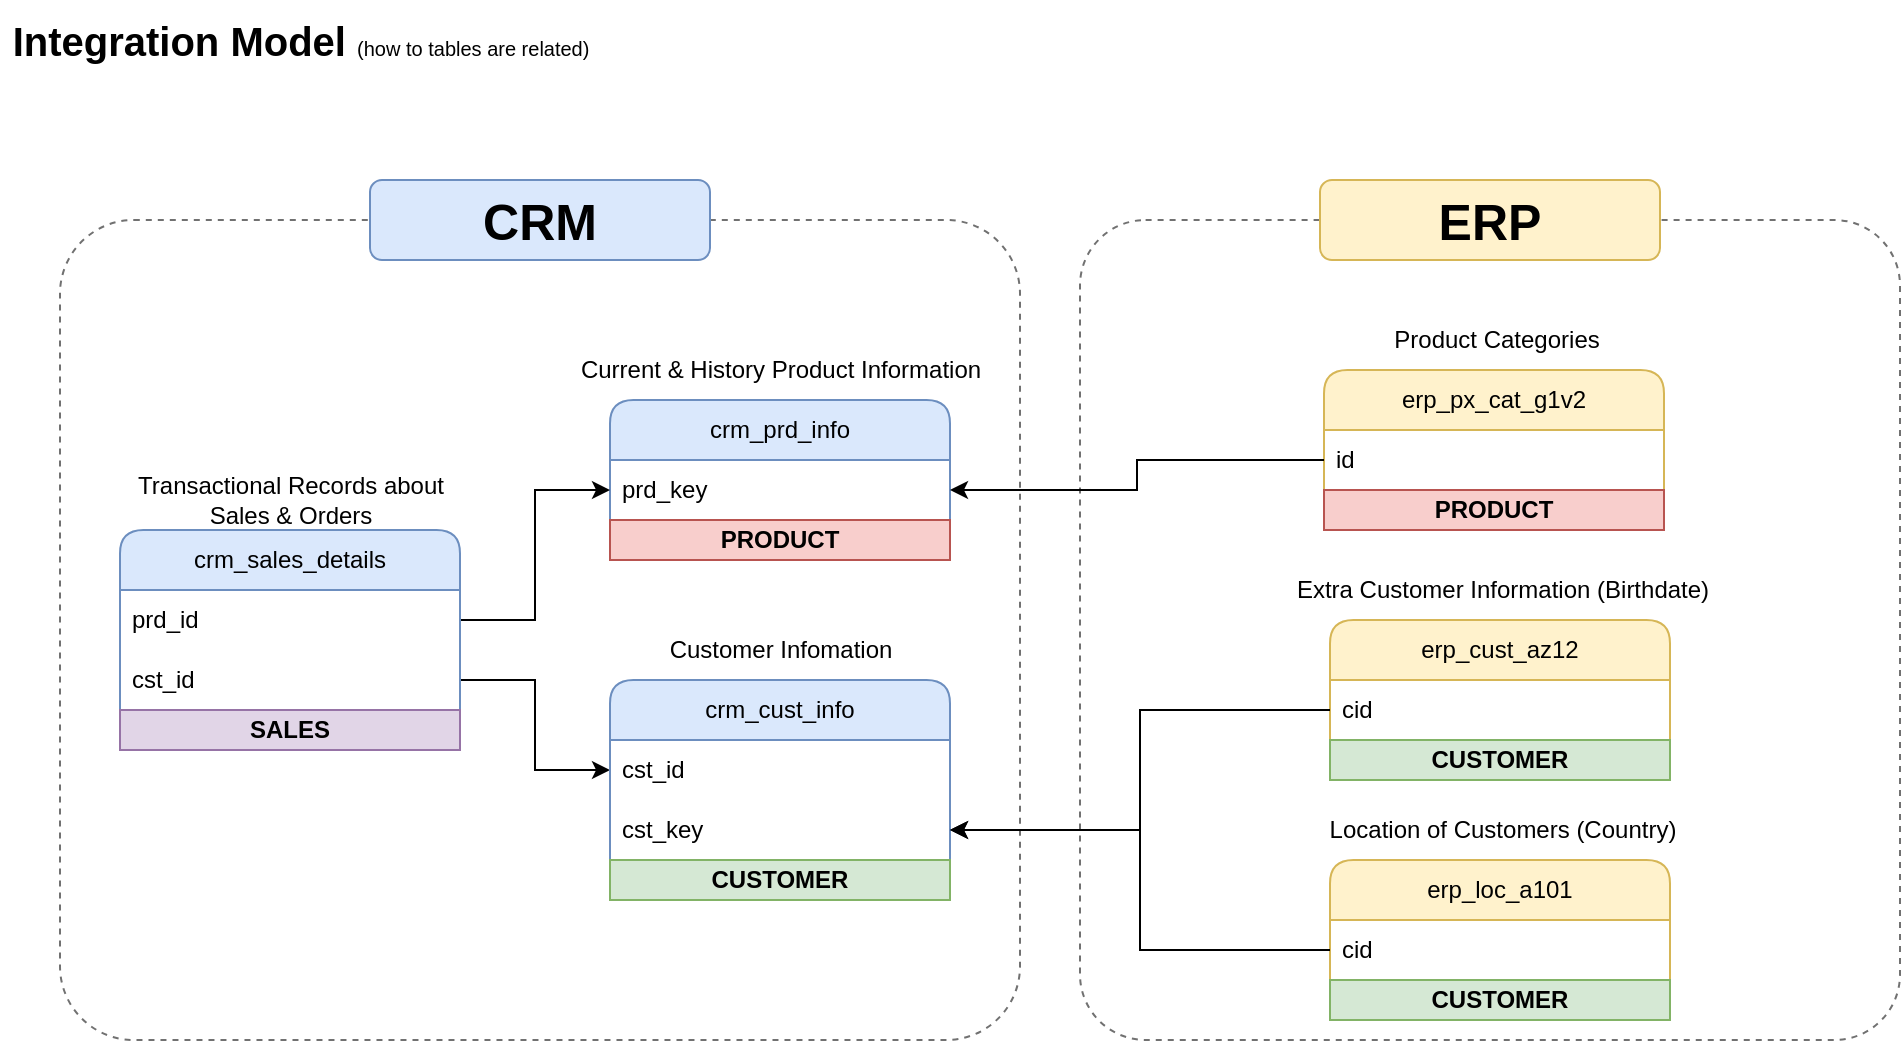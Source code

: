 <mxfile version="27.0.9">
  <diagram name="Page-1" id="VIIKubmWFVGxRUoccEoA">
    <mxGraphModel dx="1042" dy="626" grid="1" gridSize="10" guides="1" tooltips="1" connect="1" arrows="1" fold="1" page="1" pageScale="1" pageWidth="1200" pageHeight="1920" math="0" shadow="0">
      <root>
        <mxCell id="0" />
        <mxCell id="1" parent="0" />
        <mxCell id="sOMUqCMNuNjhmhYK4FBL-41" value="" style="rounded=1;whiteSpace=wrap;html=1;fillColor=none;dashed=1;strokeColor=#717171;arcSize=8;" parent="1" vertex="1">
          <mxGeometry x="560" y="120" width="410" height="410" as="geometry" />
        </mxCell>
        <mxCell id="sOMUqCMNuNjhmhYK4FBL-39" value="" style="rounded=1;whiteSpace=wrap;html=1;fillColor=none;dashed=1;strokeColor=#717171;arcSize=9;" parent="1" vertex="1">
          <mxGeometry x="50" y="120" width="480" height="410" as="geometry" />
        </mxCell>
        <mxCell id="sOMUqCMNuNjhmhYK4FBL-1" value="&lt;font style=&quot;font-size: 20px;&quot;&gt;Integration Model &lt;/font&gt;&lt;font size=&quot;1&quot; style=&quot;font-weight: 400;&quot;&gt;(how to tables are related)&lt;/font&gt;" style="text;html=1;align=center;verticalAlign=middle;resizable=0;points=[];autosize=1;strokeColor=none;fillColor=none;fontStyle=1" parent="1" vertex="1">
          <mxGeometry x="20" y="10" width="300" height="40" as="geometry" />
        </mxCell>
        <mxCell id="sOMUqCMNuNjhmhYK4FBL-13" value="" style="group" parent="1" vertex="1" connectable="0">
          <mxGeometry x="300" y="180" width="220" height="90" as="geometry" />
        </mxCell>
        <mxCell id="sOMUqCMNuNjhmhYK4FBL-7" value="&lt;span&gt;crm_prd_info&lt;/span&gt;" style="swimlane;fontStyle=0;childLayout=stackLayout;horizontal=1;startSize=30;horizontalStack=0;resizeParent=1;resizeParentMax=0;resizeLast=0;collapsible=1;marginBottom=0;whiteSpace=wrap;html=1;rounded=1;arcSize=13;fillColor=#dae8fc;strokeColor=#6c8ebf;" parent="sOMUqCMNuNjhmhYK4FBL-13" vertex="1">
          <mxGeometry x="25" y="30" width="170" height="80" as="geometry" />
        </mxCell>
        <mxCell id="sOMUqCMNuNjhmhYK4FBL-8" value="prd_key" style="text;strokeColor=none;fillColor=none;align=left;verticalAlign=middle;spacingLeft=4;spacingRight=4;overflow=hidden;points=[[0,0.5],[1,0.5]];portConstraint=eastwest;rotatable=0;whiteSpace=wrap;html=1;" parent="sOMUqCMNuNjhmhYK4FBL-7" vertex="1">
          <mxGeometry y="30" width="170" height="30" as="geometry" />
        </mxCell>
        <mxCell id="Tmu2ibRU13lGEKqoVIrc-1" value="PRODUCT" style="whiteSpace=wrap;html=1;fontStyle=1;fillColor=#f8cecc;strokeColor=#b85450;" vertex="1" parent="sOMUqCMNuNjhmhYK4FBL-7">
          <mxGeometry y="60" width="170" height="20" as="geometry" />
        </mxCell>
        <mxCell id="sOMUqCMNuNjhmhYK4FBL-9" value="Current &amp;amp; History Product Information" style="text;html=1;align=center;verticalAlign=middle;resizable=0;points=[];autosize=1;strokeColor=none;fillColor=none;" parent="sOMUqCMNuNjhmhYK4FBL-13" vertex="1">
          <mxGeometry width="220" height="30" as="geometry" />
        </mxCell>
        <mxCell id="sOMUqCMNuNjhmhYK4FBL-18" value="" style="edgeStyle=orthogonalEdgeStyle;rounded=0;orthogonalLoop=1;jettySize=auto;html=1;entryX=0;entryY=0.5;entryDx=0;entryDy=0;" parent="1" source="sOMUqCMNuNjhmhYK4FBL-17" target="sOMUqCMNuNjhmhYK4FBL-3" edge="1">
          <mxGeometry relative="1" as="geometry" />
        </mxCell>
        <mxCell id="sOMUqCMNuNjhmhYK4FBL-19" style="edgeStyle=orthogonalEdgeStyle;rounded=0;orthogonalLoop=1;jettySize=auto;html=1;entryX=0;entryY=0.5;entryDx=0;entryDy=0;" parent="1" source="sOMUqCMNuNjhmhYK4FBL-12" target="sOMUqCMNuNjhmhYK4FBL-8" edge="1">
          <mxGeometry relative="1" as="geometry" />
        </mxCell>
        <mxCell id="sOMUqCMNuNjhmhYK4FBL-20" value="" style="group" parent="1" vertex="1" connectable="0">
          <mxGeometry x="325" y="320" width="170" height="90" as="geometry" />
        </mxCell>
        <mxCell id="sOMUqCMNuNjhmhYK4FBL-2" value="&lt;span&gt;crm_cust_info&lt;/span&gt;" style="swimlane;fontStyle=0;childLayout=stackLayout;horizontal=1;startSize=30;horizontalStack=0;resizeParent=1;resizeParentMax=0;resizeLast=0;collapsible=1;marginBottom=0;whiteSpace=wrap;html=1;rounded=1;arcSize=13;fillColor=#dae8fc;strokeColor=#6c8ebf;" parent="sOMUqCMNuNjhmhYK4FBL-20" vertex="1">
          <mxGeometry y="30" width="170" height="110" as="geometry" />
        </mxCell>
        <mxCell id="sOMUqCMNuNjhmhYK4FBL-3" value="cst_id" style="text;strokeColor=none;fillColor=none;align=left;verticalAlign=middle;spacingLeft=4;spacingRight=4;overflow=hidden;points=[[0,0.5],[1,0.5]];portConstraint=eastwest;rotatable=0;whiteSpace=wrap;html=1;" parent="sOMUqCMNuNjhmhYK4FBL-2" vertex="1">
          <mxGeometry y="30" width="170" height="30" as="geometry" />
        </mxCell>
        <mxCell id="sOMUqCMNuNjhmhYK4FBL-25" value="cst_key" style="text;strokeColor=none;fillColor=none;align=left;verticalAlign=middle;spacingLeft=4;spacingRight=4;overflow=hidden;points=[[0,0.5],[1,0.5]];portConstraint=eastwest;rotatable=0;whiteSpace=wrap;html=1;" parent="sOMUqCMNuNjhmhYK4FBL-2" vertex="1">
          <mxGeometry y="60" width="170" height="30" as="geometry" />
        </mxCell>
        <mxCell id="Tmu2ibRU13lGEKqoVIrc-2" value="CUSTOMER" style="whiteSpace=wrap;html=1;fontStyle=1;fillColor=#d5e8d4;strokeColor=#82b366;" vertex="1" parent="sOMUqCMNuNjhmhYK4FBL-2">
          <mxGeometry y="90" width="170" height="20" as="geometry" />
        </mxCell>
        <mxCell id="sOMUqCMNuNjhmhYK4FBL-6" value="Customer Infomation" style="text;html=1;align=center;verticalAlign=middle;resizable=0;points=[];autosize=1;strokeColor=none;fillColor=none;" parent="sOMUqCMNuNjhmhYK4FBL-20" vertex="1">
          <mxGeometry x="20" width="130" height="30" as="geometry" />
        </mxCell>
        <mxCell id="sOMUqCMNuNjhmhYK4FBL-21" value="" style="group" parent="1" vertex="1" connectable="0">
          <mxGeometry x="660" y="290" width="226" height="90" as="geometry" />
        </mxCell>
        <mxCell id="sOMUqCMNuNjhmhYK4FBL-22" value="erp_cust_az12" style="swimlane;fontStyle=0;childLayout=stackLayout;horizontal=1;startSize=30;horizontalStack=0;resizeParent=1;resizeParentMax=0;resizeLast=0;collapsible=1;marginBottom=0;whiteSpace=wrap;html=1;rounded=1;arcSize=13;fillColor=#fff2cc;strokeColor=#d6b656;" parent="sOMUqCMNuNjhmhYK4FBL-21" vertex="1">
          <mxGeometry x="25" y="30" width="170" height="80" as="geometry" />
        </mxCell>
        <mxCell id="sOMUqCMNuNjhmhYK4FBL-23" value="cid" style="text;strokeColor=none;fillColor=none;align=left;verticalAlign=middle;spacingLeft=4;spacingRight=4;overflow=hidden;points=[[0,0.5],[1,0.5]];portConstraint=eastwest;rotatable=0;whiteSpace=wrap;html=1;" parent="sOMUqCMNuNjhmhYK4FBL-22" vertex="1">
          <mxGeometry y="30" width="170" height="30" as="geometry" />
        </mxCell>
        <mxCell id="Tmu2ibRU13lGEKqoVIrc-4" value="CUSTOMER" style="whiteSpace=wrap;html=1;fontStyle=1;fillColor=#d5e8d4;strokeColor=#82b366;" vertex="1" parent="sOMUqCMNuNjhmhYK4FBL-22">
          <mxGeometry y="60" width="170" height="20" as="geometry" />
        </mxCell>
        <mxCell id="sOMUqCMNuNjhmhYK4FBL-24" value="Extra Customer Information (Birthdate)" style="text;html=1;align=center;verticalAlign=middle;resizable=0;points=[];autosize=1;strokeColor=none;fillColor=none;" parent="sOMUqCMNuNjhmhYK4FBL-21" vertex="1">
          <mxGeometry x="-4" width="230" height="30" as="geometry" />
        </mxCell>
        <mxCell id="sOMUqCMNuNjhmhYK4FBL-27" style="edgeStyle=orthogonalEdgeStyle;rounded=0;orthogonalLoop=1;jettySize=auto;html=1;entryX=1;entryY=0.5;entryDx=0;entryDy=0;" parent="1" source="sOMUqCMNuNjhmhYK4FBL-23" target="sOMUqCMNuNjhmhYK4FBL-25" edge="1">
          <mxGeometry relative="1" as="geometry" />
        </mxCell>
        <mxCell id="sOMUqCMNuNjhmhYK4FBL-28" value="" style="group" parent="1" vertex="1" connectable="0">
          <mxGeometry x="660" y="410" width="226" height="90" as="geometry" />
        </mxCell>
        <mxCell id="sOMUqCMNuNjhmhYK4FBL-29" value="erp_loc_a101" style="swimlane;fontStyle=0;childLayout=stackLayout;horizontal=1;startSize=30;horizontalStack=0;resizeParent=1;resizeParentMax=0;resizeLast=0;collapsible=1;marginBottom=0;whiteSpace=wrap;html=1;rounded=1;arcSize=13;fillColor=#fff2cc;strokeColor=#d6b656;" parent="sOMUqCMNuNjhmhYK4FBL-28" vertex="1">
          <mxGeometry x="25" y="30" width="170" height="80" as="geometry" />
        </mxCell>
        <mxCell id="sOMUqCMNuNjhmhYK4FBL-30" value="cid" style="text;strokeColor=none;fillColor=none;align=left;verticalAlign=middle;spacingLeft=4;spacingRight=4;overflow=hidden;points=[[0,0.5],[1,0.5]];portConstraint=eastwest;rotatable=0;whiteSpace=wrap;html=1;" parent="sOMUqCMNuNjhmhYK4FBL-29" vertex="1">
          <mxGeometry y="30" width="170" height="30" as="geometry" />
        </mxCell>
        <mxCell id="Tmu2ibRU13lGEKqoVIrc-6" value="CUSTOMER" style="whiteSpace=wrap;html=1;fontStyle=1;fillColor=#d5e8d4;strokeColor=#82b366;" vertex="1" parent="sOMUqCMNuNjhmhYK4FBL-29">
          <mxGeometry y="60" width="170" height="20" as="geometry" />
        </mxCell>
        <mxCell id="sOMUqCMNuNjhmhYK4FBL-31" value="Location of Customers (Country)" style="text;html=1;align=center;verticalAlign=middle;resizable=0;points=[];autosize=1;strokeColor=none;fillColor=none;" parent="sOMUqCMNuNjhmhYK4FBL-28" vertex="1">
          <mxGeometry x="11" width="200" height="30" as="geometry" />
        </mxCell>
        <mxCell id="sOMUqCMNuNjhmhYK4FBL-33" style="edgeStyle=orthogonalEdgeStyle;rounded=0;orthogonalLoop=1;jettySize=auto;html=1;entryX=1;entryY=0.5;entryDx=0;entryDy=0;" parent="1" source="sOMUqCMNuNjhmhYK4FBL-30" target="sOMUqCMNuNjhmhYK4FBL-25" edge="1">
          <mxGeometry relative="1" as="geometry" />
        </mxCell>
        <mxCell id="sOMUqCMNuNjhmhYK4FBL-34" value="" style="group" parent="1" vertex="1" connectable="0">
          <mxGeometry x="657" y="165" width="226" height="90" as="geometry" />
        </mxCell>
        <mxCell id="sOMUqCMNuNjhmhYK4FBL-35" value="erp_px_cat_g1v2" style="swimlane;fontStyle=0;childLayout=stackLayout;horizontal=1;startSize=30;horizontalStack=0;resizeParent=1;resizeParentMax=0;resizeLast=0;collapsible=1;marginBottom=0;whiteSpace=wrap;html=1;rounded=1;arcSize=13;fillColor=#fff2cc;strokeColor=#d6b656;" parent="sOMUqCMNuNjhmhYK4FBL-34" vertex="1">
          <mxGeometry x="25" y="30" width="170" height="80" as="geometry" />
        </mxCell>
        <mxCell id="sOMUqCMNuNjhmhYK4FBL-36" value="id" style="text;strokeColor=none;fillColor=none;align=left;verticalAlign=middle;spacingLeft=4;spacingRight=4;overflow=hidden;points=[[0,0.5],[1,0.5]];portConstraint=eastwest;rotatable=0;whiteSpace=wrap;html=1;" parent="sOMUqCMNuNjhmhYK4FBL-35" vertex="1">
          <mxGeometry y="30" width="170" height="30" as="geometry" />
        </mxCell>
        <mxCell id="Tmu2ibRU13lGEKqoVIrc-3" value="PRODUCT" style="whiteSpace=wrap;html=1;fontStyle=1;fillColor=#f8cecc;strokeColor=#b85450;" vertex="1" parent="sOMUqCMNuNjhmhYK4FBL-35">
          <mxGeometry y="60" width="170" height="20" as="geometry" />
        </mxCell>
        <mxCell id="sOMUqCMNuNjhmhYK4FBL-37" value="Product Categories" style="text;html=1;align=center;verticalAlign=middle;resizable=0;points=[];autosize=1;strokeColor=none;fillColor=none;" parent="sOMUqCMNuNjhmhYK4FBL-34" vertex="1">
          <mxGeometry x="46" width="130" height="30" as="geometry" />
        </mxCell>
        <mxCell id="sOMUqCMNuNjhmhYK4FBL-38" style="edgeStyle=orthogonalEdgeStyle;rounded=0;orthogonalLoop=1;jettySize=auto;html=1;entryX=1;entryY=0.5;entryDx=0;entryDy=0;" parent="1" source="sOMUqCMNuNjhmhYK4FBL-36" target="sOMUqCMNuNjhmhYK4FBL-8" edge="1">
          <mxGeometry relative="1" as="geometry" />
        </mxCell>
        <mxCell id="sOMUqCMNuNjhmhYK4FBL-40" value="" style="group" parent="1" vertex="1" connectable="0">
          <mxGeometry x="75" y="240" width="180" height="125" as="geometry" />
        </mxCell>
        <mxCell id="sOMUqCMNuNjhmhYK4FBL-10" value="Transactional Records about&lt;div&gt;&lt;span style=&quot;background-color: transparent; color: light-dark(rgb(0, 0, 0), rgb(255, 255, 255));&quot;&gt;Sales &amp;amp; Orders&lt;/span&gt;&lt;/div&gt;" style="text;html=1;align=center;verticalAlign=middle;resizable=0;points=[];autosize=1;strokeColor=none;fillColor=none;" parent="sOMUqCMNuNjhmhYK4FBL-40" vertex="1">
          <mxGeometry width="180" height="40" as="geometry" />
        </mxCell>
        <mxCell id="sOMUqCMNuNjhmhYK4FBL-11" value="&lt;span&gt;crm_sales_details&lt;/span&gt;" style="swimlane;fontStyle=0;childLayout=stackLayout;horizontal=1;startSize=30;horizontalStack=0;resizeParent=1;resizeParentMax=0;resizeLast=0;collapsible=1;marginBottom=0;whiteSpace=wrap;html=1;rounded=1;arcSize=13;fillColor=#dae8fc;strokeColor=#6c8ebf;" parent="sOMUqCMNuNjhmhYK4FBL-40" vertex="1">
          <mxGeometry x="5" y="35" width="170" height="110" as="geometry" />
        </mxCell>
        <mxCell id="sOMUqCMNuNjhmhYK4FBL-12" value="prd_id" style="text;strokeColor=none;fillColor=none;align=left;verticalAlign=middle;spacingLeft=4;spacingRight=4;overflow=hidden;points=[[0,0.5],[1,0.5]];portConstraint=eastwest;rotatable=0;whiteSpace=wrap;html=1;" parent="sOMUqCMNuNjhmhYK4FBL-11" vertex="1">
          <mxGeometry y="30" width="170" height="30" as="geometry" />
        </mxCell>
        <mxCell id="sOMUqCMNuNjhmhYK4FBL-17" value="cst_id" style="text;strokeColor=none;fillColor=none;align=left;verticalAlign=middle;spacingLeft=4;spacingRight=4;overflow=hidden;points=[[0,0.5],[1,0.5]];portConstraint=eastwest;rotatable=0;whiteSpace=wrap;html=1;" parent="sOMUqCMNuNjhmhYK4FBL-11" vertex="1">
          <mxGeometry y="60" width="170" height="30" as="geometry" />
        </mxCell>
        <mxCell id="Tmu2ibRU13lGEKqoVIrc-7" value="SALES" style="whiteSpace=wrap;html=1;fontStyle=1;fillColor=#e1d5e7;strokeColor=#9673a6;" vertex="1" parent="sOMUqCMNuNjhmhYK4FBL-11">
          <mxGeometry y="90" width="170" height="20" as="geometry" />
        </mxCell>
        <mxCell id="sOMUqCMNuNjhmhYK4FBL-44" value="&lt;font style=&quot;font-size: 25px;&quot;&gt;&lt;b&gt;CRM&lt;/b&gt;&lt;/font&gt;" style="rounded=1;whiteSpace=wrap;html=1;fillColor=#dae8fc;strokeColor=#6c8ebf;" parent="1" vertex="1">
          <mxGeometry x="205" y="100" width="170" height="40" as="geometry" />
        </mxCell>
        <mxCell id="sOMUqCMNuNjhmhYK4FBL-45" value="&lt;font style=&quot;font-size: 25px;&quot;&gt;&lt;b&gt;ERP&lt;/b&gt;&lt;/font&gt;" style="rounded=1;whiteSpace=wrap;html=1;fillColor=#fff2cc;strokeColor=#d6b656;" parent="1" vertex="1">
          <mxGeometry x="680" y="100" width="170" height="40" as="geometry" />
        </mxCell>
      </root>
    </mxGraphModel>
  </diagram>
</mxfile>
